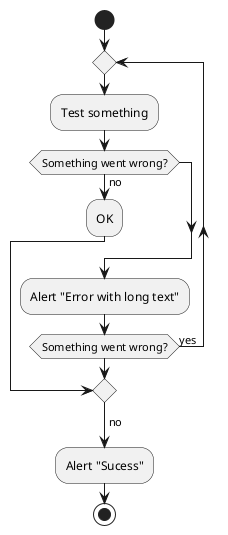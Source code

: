{
  "sha1": "jtvs6ahh9abcyv2a54tyhri2awz36oy",
  "insertion": {
    "when": "2024-06-03T18:59:32.241Z",
    "user": "plantuml@gmail.com"
  }
}
@startuml
start
repeat
  :Test something;
    if (Something went wrong?) then (no)
      :OK;
      break
    endif
    :Alert "Error with long text";
repeat while (Something went wrong?) is (yes)
->no;
:Alert "Sucess";
stop
@enduml
